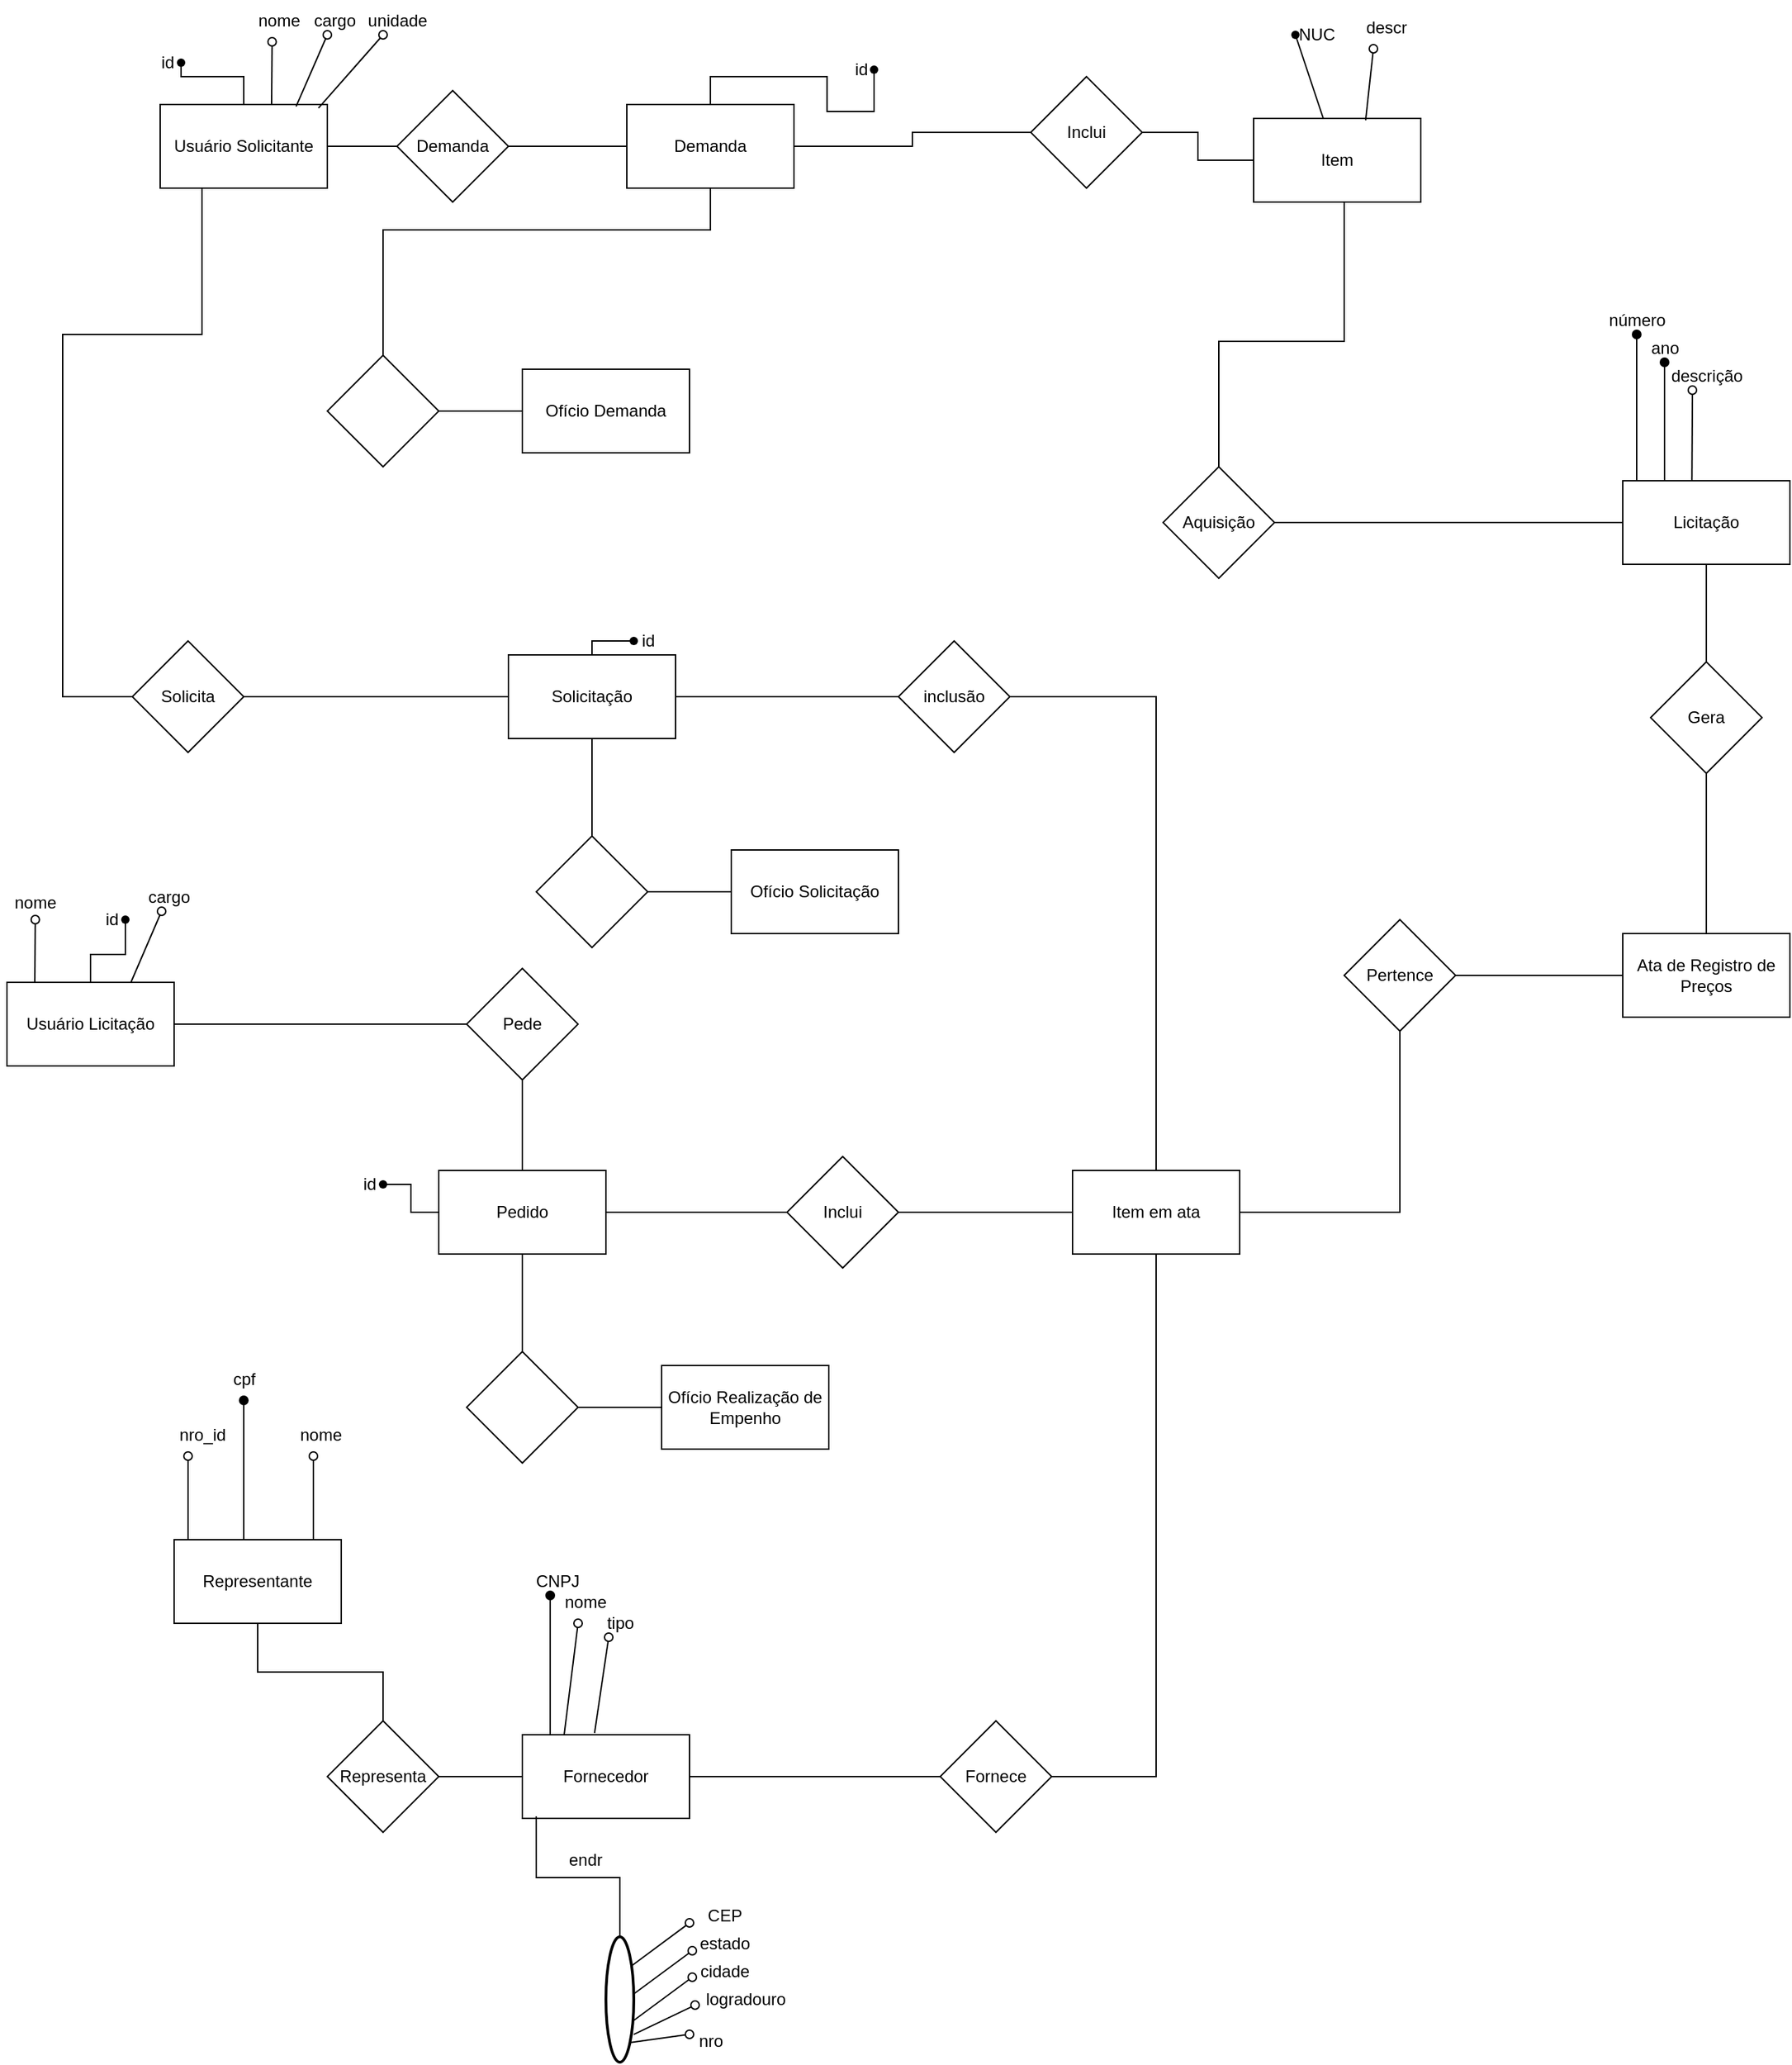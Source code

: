 <mxfile version="27.0.9">
  <diagram name="Página-1" id="XS7V-VLY6jyNY1K_E82_">
    <mxGraphModel dx="2350" dy="1388" grid="1" gridSize="10" guides="1" tooltips="1" connect="1" arrows="1" fold="1" page="1" pageScale="1" pageWidth="827" pageHeight="1169" math="0" shadow="0">
      <root>
        <mxCell id="0" />
        <mxCell id="1" parent="0" />
        <mxCell id="QoR13ae_kRnfU3jxiXyF-1" value="Item" style="rounded=0;whiteSpace=wrap;html=1;" parent="1" vertex="1">
          <mxGeometry x="915" y="130" width="120" height="60" as="geometry" />
        </mxCell>
        <mxCell id="ka-YYYt9VudWHHIUjrFj-49" value="" style="edgeStyle=orthogonalEdgeStyle;rounded=0;orthogonalLoop=1;jettySize=auto;html=1;endArrow=none;startFill=0;" edge="1" parent="1" source="QoR13ae_kRnfU3jxiXyF-3" target="ka-YYYt9VudWHHIUjrFj-48">
          <mxGeometry relative="1" as="geometry" />
        </mxCell>
        <mxCell id="QoR13ae_kRnfU3jxiXyF-3" value="Fornecedor" style="rounded=0;whiteSpace=wrap;html=1;" parent="1" vertex="1">
          <mxGeometry x="390" y="1290" width="120" height="60" as="geometry" />
        </mxCell>
        <mxCell id="QoR13ae_kRnfU3jxiXyF-4" value="Ata de Registro de Preços" style="rounded=0;whiteSpace=wrap;html=1;" parent="1" vertex="1">
          <mxGeometry x="1180" y="715" width="120" height="60" as="geometry" />
        </mxCell>
        <mxCell id="QoR13ae_kRnfU3jxiXyF-5" value="Usuário Solicitante" style="rounded=0;whiteSpace=wrap;html=1;" parent="1" vertex="1">
          <mxGeometry x="130" y="120" width="120" height="60" as="geometry" />
        </mxCell>
        <mxCell id="ka-YYYt9VudWHHIUjrFj-42" value="" style="edgeStyle=orthogonalEdgeStyle;rounded=0;orthogonalLoop=1;jettySize=auto;html=1;endArrow=none;startFill=0;" edge="1" parent="1" source="QoR13ae_kRnfU3jxiXyF-6" target="ka-YYYt9VudWHHIUjrFj-41">
          <mxGeometry relative="1" as="geometry" />
        </mxCell>
        <mxCell id="QoR13ae_kRnfU3jxiXyF-6" value="Usuário Licitação" style="rounded=0;whiteSpace=wrap;html=1;" parent="1" vertex="1">
          <mxGeometry x="20" y="750" width="120" height="60" as="geometry" />
        </mxCell>
        <mxCell id="ka-YYYt9VudWHHIUjrFj-27" value="" style="edgeStyle=orthogonalEdgeStyle;rounded=0;orthogonalLoop=1;jettySize=auto;html=1;endArrow=none;startFill=0;" edge="1" parent="1" source="QoR13ae_kRnfU3jxiXyF-7" target="ka-YYYt9VudWHHIUjrFj-26">
          <mxGeometry relative="1" as="geometry" />
        </mxCell>
        <mxCell id="QoR13ae_kRnfU3jxiXyF-7" value="Demanda" style="rounded=0;whiteSpace=wrap;html=1;" parent="1" vertex="1">
          <mxGeometry x="465" y="120" width="120" height="60" as="geometry" />
        </mxCell>
        <mxCell id="ka-YYYt9VudWHHIUjrFj-38" value="" style="edgeStyle=orthogonalEdgeStyle;rounded=0;orthogonalLoop=1;jettySize=auto;html=1;endArrow=none;startFill=0;" edge="1" parent="1" source="QoR13ae_kRnfU3jxiXyF-9" target="ka-YYYt9VudWHHIUjrFj-37">
          <mxGeometry relative="1" as="geometry" />
        </mxCell>
        <mxCell id="QoR13ae_kRnfU3jxiXyF-9" value="Item em ata" style="rounded=0;whiteSpace=wrap;html=1;" parent="1" vertex="1">
          <mxGeometry x="785" y="885" width="120" height="60" as="geometry" />
        </mxCell>
        <mxCell id="QoR13ae_kRnfU3jxiXyF-11" value="" style="shape=waypoint;sketch=0;size=6;pointerEvents=1;points=[];fillColor=default;resizable=0;rotatable=0;perimeter=centerPerimeter;snapToPoint=1;rounded=0;" parent="1" vertex="1">
          <mxGeometry x="935" y="60" width="20" height="20" as="geometry" />
        </mxCell>
        <mxCell id="QoR13ae_kRnfU3jxiXyF-13" value="" style="endArrow=none;html=1;rounded=0;entryX=0.42;entryY=0.88;entryDx=0;entryDy=0;entryPerimeter=0;" parent="1" source="QoR13ae_kRnfU3jxiXyF-1" target="QoR13ae_kRnfU3jxiXyF-11" edge="1">
          <mxGeometry width="50" height="50" relative="1" as="geometry">
            <mxPoint x="835.0" y="160" as="sourcePoint" />
            <mxPoint x="881" y="20" as="targetPoint" />
          </mxGeometry>
        </mxCell>
        <mxCell id="QoR13ae_kRnfU3jxiXyF-14" value="NUC" style="text;html=1;align=center;verticalAlign=middle;resizable=0;points=[];autosize=1;strokeColor=none;fillColor=none;" parent="1" vertex="1">
          <mxGeometry x="935" y="55" width="50" height="30" as="geometry" />
        </mxCell>
        <mxCell id="QoR13ae_kRnfU3jxiXyF-15" value="" style="endArrow=oval;html=1;rounded=0;exitX=0.67;exitY=0.022;exitDx=0;exitDy=0;exitPerimeter=0;endFill=0;" parent="1" source="QoR13ae_kRnfU3jxiXyF-1" edge="1">
          <mxGeometry width="50" height="50" relative="1" as="geometry">
            <mxPoint x="971.84" y="158.02" as="sourcePoint" />
            <mxPoint x="1001" y="80" as="targetPoint" />
          </mxGeometry>
        </mxCell>
        <mxCell id="QoR13ae_kRnfU3jxiXyF-16" value="descr" style="text;html=1;align=center;verticalAlign=middle;resizable=0;points=[];autosize=1;strokeColor=none;fillColor=none;" parent="1" vertex="1">
          <mxGeometry x="985" y="50" width="50" height="30" as="geometry" />
        </mxCell>
        <mxCell id="QoR13ae_kRnfU3jxiXyF-18" value="" style="endArrow=oval;html=1;rounded=0;exitX=0.25;exitY=0;exitDx=0;exitDy=0;endFill=1;" parent="1" edge="1">
          <mxGeometry width="50" height="50" relative="1" as="geometry">
            <mxPoint x="410" y="1290" as="sourcePoint" />
            <mxPoint x="410" y="1190" as="targetPoint" />
          </mxGeometry>
        </mxCell>
        <mxCell id="QoR13ae_kRnfU3jxiXyF-19" value="CNPJ" style="text;html=1;align=center;verticalAlign=middle;resizable=0;points=[];autosize=1;strokeColor=none;fillColor=none;" parent="1" vertex="1">
          <mxGeometry x="390" y="1165" width="50" height="30" as="geometry" />
        </mxCell>
        <mxCell id="QoR13ae_kRnfU3jxiXyF-20" value="" style="endArrow=oval;html=1;rounded=0;exitX=0.25;exitY=0;exitDx=0;exitDy=0;endFill=0;" parent="1" source="QoR13ae_kRnfU3jxiXyF-3" edge="1">
          <mxGeometry width="50" height="50" relative="1" as="geometry">
            <mxPoint x="435" y="1195" as="sourcePoint" />
            <mxPoint x="430" y="1210" as="targetPoint" />
          </mxGeometry>
        </mxCell>
        <mxCell id="QoR13ae_kRnfU3jxiXyF-21" value="nome" style="text;html=1;align=center;verticalAlign=middle;resizable=0;points=[];autosize=1;strokeColor=none;fillColor=none;" parent="1" vertex="1">
          <mxGeometry x="410" y="1180" width="50" height="30" as="geometry" />
        </mxCell>
        <mxCell id="QoR13ae_kRnfU3jxiXyF-48" value="" style="edgeStyle=orthogonalEdgeStyle;rounded=0;orthogonalLoop=1;jettySize=auto;html=1;endArrow=none;startFill=0;" parent="1" source="QoR13ae_kRnfU3jxiXyF-22" target="QoR13ae_kRnfU3jxiXyF-47" edge="1">
          <mxGeometry relative="1" as="geometry" />
        </mxCell>
        <mxCell id="QoR13ae_kRnfU3jxiXyF-22" value="Representante" style="rounded=0;whiteSpace=wrap;html=1;" parent="1" vertex="1">
          <mxGeometry x="140" y="1150" width="120" height="60" as="geometry" />
        </mxCell>
        <mxCell id="QoR13ae_kRnfU3jxiXyF-23" value="" style="endArrow=oval;html=1;rounded=0;exitX=0.432;exitY=-0.02;exitDx=0;exitDy=0;endFill=0;exitPerimeter=0;" parent="1" source="QoR13ae_kRnfU3jxiXyF-3" edge="1">
          <mxGeometry width="50" height="50" relative="1" as="geometry">
            <mxPoint x="459.31" y="1300" as="sourcePoint" />
            <mxPoint x="452" y="1220" as="targetPoint" />
          </mxGeometry>
        </mxCell>
        <mxCell id="QoR13ae_kRnfU3jxiXyF-24" value="tipo" style="text;html=1;align=center;verticalAlign=middle;resizable=0;points=[];autosize=1;strokeColor=none;fillColor=none;" parent="1" vertex="1">
          <mxGeometry x="440" y="1195" width="40" height="30" as="geometry" />
        </mxCell>
        <mxCell id="QoR13ae_kRnfU3jxiXyF-26" value="endr" style="text;html=1;align=center;verticalAlign=middle;resizable=0;points=[];autosize=1;strokeColor=none;fillColor=none;" parent="1" vertex="1">
          <mxGeometry x="410" y="1365" width="50" height="30" as="geometry" />
        </mxCell>
        <mxCell id="QoR13ae_kRnfU3jxiXyF-27" value="" style="strokeWidth=2;html=1;shape=mxgraph.flowchart.start_1;whiteSpace=wrap;" parent="1" vertex="1">
          <mxGeometry x="450" y="1435" width="20" height="90" as="geometry" />
        </mxCell>
        <mxCell id="QoR13ae_kRnfU3jxiXyF-30" value="" style="endArrow=oval;html=1;rounded=0;exitX=0.919;exitY=0.232;exitDx=0;exitDy=0;exitPerimeter=0;endFill=0;" parent="1" source="QoR13ae_kRnfU3jxiXyF-27" edge="1">
          <mxGeometry width="50" height="50" relative="1" as="geometry">
            <mxPoint x="480" y="1453" as="sourcePoint" />
            <mxPoint x="510" y="1425" as="targetPoint" />
          </mxGeometry>
        </mxCell>
        <mxCell id="QoR13ae_kRnfU3jxiXyF-31" value="CEP" style="text;html=1;align=center;verticalAlign=middle;resizable=0;points=[];autosize=1;strokeColor=none;fillColor=none;" parent="1" vertex="1">
          <mxGeometry x="510" y="1405" width="50" height="30" as="geometry" />
        </mxCell>
        <mxCell id="QoR13ae_kRnfU3jxiXyF-33" value="" style="endArrow=oval;html=1;rounded=0;exitX=0.919;exitY=0.232;exitDx=0;exitDy=0;exitPerimeter=0;endFill=0;" parent="1" edge="1">
          <mxGeometry width="50" height="50" relative="1" as="geometry">
            <mxPoint x="470" y="1476" as="sourcePoint" />
            <mxPoint x="512" y="1445" as="targetPoint" />
          </mxGeometry>
        </mxCell>
        <mxCell id="QoR13ae_kRnfU3jxiXyF-34" value="cidade" style="text;html=1;align=center;verticalAlign=middle;resizable=0;points=[];autosize=1;strokeColor=none;fillColor=none;" parent="1" vertex="1">
          <mxGeometry x="505" y="1445" width="60" height="30" as="geometry" />
        </mxCell>
        <mxCell id="QoR13ae_kRnfU3jxiXyF-35" value="" style="endArrow=oval;html=1;rounded=0;exitX=0.919;exitY=0.232;exitDx=0;exitDy=0;exitPerimeter=0;endFill=0;" parent="1" edge="1">
          <mxGeometry width="50" height="50" relative="1" as="geometry">
            <mxPoint x="470" y="1495" as="sourcePoint" />
            <mxPoint x="512" y="1464" as="targetPoint" />
          </mxGeometry>
        </mxCell>
        <mxCell id="QoR13ae_kRnfU3jxiXyF-36" value="" style="endArrow=oval;html=1;rounded=0;exitX=1;exitY=0.778;exitDx=0;exitDy=0;exitPerimeter=0;endFill=0;" parent="1" source="QoR13ae_kRnfU3jxiXyF-27" edge="1">
          <mxGeometry width="50" height="50" relative="1" as="geometry">
            <mxPoint x="472" y="1515" as="sourcePoint" />
            <mxPoint x="514" y="1484" as="targetPoint" />
          </mxGeometry>
        </mxCell>
        <mxCell id="QoR13ae_kRnfU3jxiXyF-37" value="logradouro" style="text;html=1;align=center;verticalAlign=middle;resizable=0;points=[];autosize=1;strokeColor=none;fillColor=none;" parent="1" vertex="1">
          <mxGeometry x="510" y="1465" width="80" height="30" as="geometry" />
        </mxCell>
        <mxCell id="QoR13ae_kRnfU3jxiXyF-38" value="estado" style="text;html=1;align=center;verticalAlign=middle;resizable=0;points=[];autosize=1;strokeColor=none;fillColor=none;" parent="1" vertex="1">
          <mxGeometry x="505" y="1425" width="60" height="30" as="geometry" />
        </mxCell>
        <mxCell id="QoR13ae_kRnfU3jxiXyF-39" value="" style="endArrow=oval;html=1;rounded=0;exitX=0.832;exitY=0.844;exitDx=0;exitDy=0;exitPerimeter=0;endFill=0;" parent="1" source="QoR13ae_kRnfU3jxiXyF-27" edge="1">
          <mxGeometry width="50" height="50" relative="1" as="geometry">
            <mxPoint x="490" y="1526" as="sourcePoint" />
            <mxPoint x="510" y="1505" as="targetPoint" />
          </mxGeometry>
        </mxCell>
        <mxCell id="QoR13ae_kRnfU3jxiXyF-40" value="nro" style="text;html=1;align=center;verticalAlign=middle;resizable=0;points=[];autosize=1;strokeColor=none;fillColor=none;" parent="1" vertex="1">
          <mxGeometry x="505" y="1495" width="40" height="30" as="geometry" />
        </mxCell>
        <mxCell id="QoR13ae_kRnfU3jxiXyF-41" value="" style="endArrow=oval;html=1;rounded=0;endFill=0;" parent="1" edge="1">
          <mxGeometry width="50" height="50" relative="1" as="geometry">
            <mxPoint x="150" y="1150" as="sourcePoint" />
            <mxPoint x="150" y="1090" as="targetPoint" />
          </mxGeometry>
        </mxCell>
        <mxCell id="QoR13ae_kRnfU3jxiXyF-42" value="nro_id" style="text;html=1;align=center;verticalAlign=middle;resizable=0;points=[];autosize=1;strokeColor=none;fillColor=none;" parent="1" vertex="1">
          <mxGeometry x="130" y="1060" width="60" height="30" as="geometry" />
        </mxCell>
        <mxCell id="QoR13ae_kRnfU3jxiXyF-43" value="" style="endArrow=oval;html=1;rounded=0;endFill=1;" parent="1" edge="1">
          <mxGeometry width="50" height="50" relative="1" as="geometry">
            <mxPoint x="190" y="1150" as="sourcePoint" />
            <mxPoint x="190" y="1050" as="targetPoint" />
          </mxGeometry>
        </mxCell>
        <mxCell id="QoR13ae_kRnfU3jxiXyF-44" value="cpf" style="text;html=1;align=center;verticalAlign=middle;resizable=0;points=[];autosize=1;strokeColor=none;fillColor=none;" parent="1" vertex="1">
          <mxGeometry x="170" y="1020" width="40" height="30" as="geometry" />
        </mxCell>
        <mxCell id="QoR13ae_kRnfU3jxiXyF-45" value="" style="endArrow=oval;html=1;rounded=0;endFill=0;" parent="1" edge="1">
          <mxGeometry width="50" height="50" relative="1" as="geometry">
            <mxPoint x="240" y="1150" as="sourcePoint" />
            <mxPoint x="240" y="1090" as="targetPoint" />
          </mxGeometry>
        </mxCell>
        <mxCell id="QoR13ae_kRnfU3jxiXyF-46" value="nome" style="text;html=1;align=center;verticalAlign=middle;resizable=0;points=[];autosize=1;strokeColor=none;fillColor=none;" parent="1" vertex="1">
          <mxGeometry x="220" y="1060" width="50" height="30" as="geometry" />
        </mxCell>
        <mxCell id="QoR13ae_kRnfU3jxiXyF-49" style="edgeStyle=orthogonalEdgeStyle;rounded=0;orthogonalLoop=1;jettySize=auto;html=1;entryX=0;entryY=0.5;entryDx=0;entryDy=0;endArrow=none;startFill=0;" parent="1" source="QoR13ae_kRnfU3jxiXyF-47" target="QoR13ae_kRnfU3jxiXyF-3" edge="1">
          <mxGeometry relative="1" as="geometry" />
        </mxCell>
        <mxCell id="QoR13ae_kRnfU3jxiXyF-47" value="Representa" style="rhombus;whiteSpace=wrap;html=1;rounded=0;" parent="1" vertex="1">
          <mxGeometry x="250" y="1280" width="80" height="80" as="geometry" />
        </mxCell>
        <mxCell id="ka-YYYt9VudWHHIUjrFj-2" style="edgeStyle=orthogonalEdgeStyle;rounded=0;orthogonalLoop=1;jettySize=auto;html=1;entryX=0;entryY=0.5;entryDx=0;entryDy=0;endArrow=none;startFill=0;" edge="1" parent="1" source="ka-YYYt9VudWHHIUjrFj-3" target="ka-YYYt9VudWHHIUjrFj-6">
          <mxGeometry relative="1" as="geometry">
            <mxPoint x="1000" y="420" as="targetPoint" />
          </mxGeometry>
        </mxCell>
        <mxCell id="ka-YYYt9VudWHHIUjrFj-3" value="Aquisição" style="rhombus;whiteSpace=wrap;html=1;rounded=0;" vertex="1" parent="1">
          <mxGeometry x="850" y="380" width="80" height="80" as="geometry" />
        </mxCell>
        <mxCell id="ka-YYYt9VudWHHIUjrFj-5" value="" style="endArrow=none;html=1;rounded=0;" edge="1" parent="1" target="ka-YYYt9VudWHHIUjrFj-3">
          <mxGeometry width="50" height="50" relative="1" as="geometry">
            <mxPoint x="980" y="190" as="sourcePoint" />
            <mxPoint x="800" y="455" as="targetPoint" />
            <Array as="points">
              <mxPoint x="980" y="290" />
              <mxPoint x="920" y="290" />
              <mxPoint x="890" y="290" />
            </Array>
          </mxGeometry>
        </mxCell>
        <mxCell id="ka-YYYt9VudWHHIUjrFj-34" value="" style="edgeStyle=orthogonalEdgeStyle;rounded=0;orthogonalLoop=1;jettySize=auto;html=1;endArrow=none;startFill=0;" edge="1" parent="1" source="ka-YYYt9VudWHHIUjrFj-6" target="ka-YYYt9VudWHHIUjrFj-33">
          <mxGeometry relative="1" as="geometry" />
        </mxCell>
        <mxCell id="ka-YYYt9VudWHHIUjrFj-6" value="Licitação" style="rounded=0;whiteSpace=wrap;html=1;" vertex="1" parent="1">
          <mxGeometry x="1180" y="390" width="120" height="60" as="geometry" />
        </mxCell>
        <mxCell id="ka-YYYt9VudWHHIUjrFj-7" value="" style="endArrow=oval;html=1;rounded=0;endFill=1;" edge="1" parent="1">
          <mxGeometry width="50" height="50" relative="1" as="geometry">
            <mxPoint x="1190" y="390" as="sourcePoint" />
            <mxPoint x="1190" y="285" as="targetPoint" />
          </mxGeometry>
        </mxCell>
        <mxCell id="ka-YYYt9VudWHHIUjrFj-8" value="número" style="text;html=1;align=center;verticalAlign=middle;resizable=0;points=[];autosize=1;strokeColor=none;fillColor=none;" vertex="1" parent="1">
          <mxGeometry x="1160" y="260" width="60" height="30" as="geometry" />
        </mxCell>
        <mxCell id="ka-YYYt9VudWHHIUjrFj-9" value="" style="endArrow=oval;html=1;rounded=0;endFill=1;" edge="1" parent="1">
          <mxGeometry width="50" height="50" relative="1" as="geometry">
            <mxPoint x="1210" y="390" as="sourcePoint" />
            <mxPoint x="1210" y="305" as="targetPoint" />
          </mxGeometry>
        </mxCell>
        <mxCell id="ka-YYYt9VudWHHIUjrFj-10" value="" style="endArrow=oval;html=1;rounded=0;endFill=0;" edge="1" parent="1">
          <mxGeometry width="50" height="50" relative="1" as="geometry">
            <mxPoint x="1229.66" y="390" as="sourcePoint" />
            <mxPoint x="1230" y="325" as="targetPoint" />
          </mxGeometry>
        </mxCell>
        <mxCell id="ka-YYYt9VudWHHIUjrFj-11" value="" style="endArrow=oval;html=1;rounded=0;endFill=0;" edge="1" parent="1">
          <mxGeometry width="50" height="50" relative="1" as="geometry">
            <mxPoint x="210.0" y="120" as="sourcePoint" />
            <mxPoint x="210.34" y="75" as="targetPoint" />
          </mxGeometry>
        </mxCell>
        <mxCell id="ka-YYYt9VudWHHIUjrFj-12" value="ano" style="text;html=1;align=center;verticalAlign=middle;resizable=0;points=[];autosize=1;strokeColor=none;fillColor=none;" vertex="1" parent="1">
          <mxGeometry x="1190" y="280" width="40" height="30" as="geometry" />
        </mxCell>
        <mxCell id="ka-YYYt9VudWHHIUjrFj-13" value="descrição" style="text;html=1;align=center;verticalAlign=middle;resizable=0;points=[];autosize=1;strokeColor=none;fillColor=none;" vertex="1" parent="1">
          <mxGeometry x="1205" y="300" width="70" height="30" as="geometry" />
        </mxCell>
        <mxCell id="ka-YYYt9VudWHHIUjrFj-25" style="edgeStyle=orthogonalEdgeStyle;rounded=0;orthogonalLoop=1;jettySize=auto;html=1;endArrow=none;startFill=0;" edge="1" parent="1" source="ka-YYYt9VudWHHIUjrFj-18" target="QoR13ae_kRnfU3jxiXyF-7">
          <mxGeometry relative="1" as="geometry" />
        </mxCell>
        <mxCell id="ka-YYYt9VudWHHIUjrFj-69" style="edgeStyle=orthogonalEdgeStyle;rounded=0;orthogonalLoop=1;jettySize=auto;html=1;endArrow=none;startFill=0;" edge="1" parent="1" source="ka-YYYt9VudWHHIUjrFj-18" target="QoR13ae_kRnfU3jxiXyF-5">
          <mxGeometry relative="1" as="geometry" />
        </mxCell>
        <mxCell id="ka-YYYt9VudWHHIUjrFj-70" style="edgeStyle=orthogonalEdgeStyle;rounded=0;orthogonalLoop=1;jettySize=auto;html=1;endArrow=none;startFill=0;" edge="1" parent="1" source="QoR13ae_kRnfU3jxiXyF-7" target="ka-YYYt9VudWHHIUjrFj-65">
          <mxGeometry relative="1" as="geometry">
            <Array as="points">
              <mxPoint x="525" y="210" />
              <mxPoint x="290" y="210" />
            </Array>
          </mxGeometry>
        </mxCell>
        <mxCell id="ka-YYYt9VudWHHIUjrFj-18" value="Demanda" style="rhombus;whiteSpace=wrap;html=1;rounded=0;" vertex="1" parent="1">
          <mxGeometry x="300" y="110" width="80" height="80" as="geometry" />
        </mxCell>
        <mxCell id="ka-YYYt9VudWHHIUjrFj-30" value="" style="edgeStyle=orthogonalEdgeStyle;rounded=0;orthogonalLoop=1;jettySize=auto;html=1;endArrow=none;startFill=0;" edge="1" parent="1" source="ka-YYYt9VudWHHIUjrFj-19" target="ka-YYYt9VudWHHIUjrFj-29">
          <mxGeometry relative="1" as="geometry" />
        </mxCell>
        <mxCell id="ka-YYYt9VudWHHIUjrFj-62" value="" style="edgeStyle=orthogonalEdgeStyle;rounded=0;orthogonalLoop=1;jettySize=auto;html=1;endArrow=none;startFill=0;" edge="1" parent="1" source="ka-YYYt9VudWHHIUjrFj-19" target="ka-YYYt9VudWHHIUjrFj-61">
          <mxGeometry relative="1" as="geometry" />
        </mxCell>
        <mxCell id="ka-YYYt9VudWHHIUjrFj-19" value="Solicitação" style="rounded=0;whiteSpace=wrap;html=1;" vertex="1" parent="1">
          <mxGeometry x="380" y="515" width="120" height="60" as="geometry" />
        </mxCell>
        <mxCell id="ka-YYYt9VudWHHIUjrFj-22" style="edgeStyle=orthogonalEdgeStyle;rounded=0;orthogonalLoop=1;jettySize=auto;html=1;endArrow=none;startFill=0;" edge="1" parent="1" source="ka-YYYt9VudWHHIUjrFj-21" target="ka-YYYt9VudWHHIUjrFj-19">
          <mxGeometry relative="1" as="geometry" />
        </mxCell>
        <mxCell id="ka-YYYt9VudWHHIUjrFj-23" style="edgeStyle=orthogonalEdgeStyle;rounded=0;orthogonalLoop=1;jettySize=auto;html=1;entryX=0.25;entryY=1;entryDx=0;entryDy=0;endArrow=none;startFill=0;" edge="1" parent="1" source="ka-YYYt9VudWHHIUjrFj-21" target="QoR13ae_kRnfU3jxiXyF-5">
          <mxGeometry relative="1" as="geometry">
            <Array as="points">
              <mxPoint x="60" y="545" />
              <mxPoint x="60" y="285" />
              <mxPoint x="160" y="285" />
            </Array>
          </mxGeometry>
        </mxCell>
        <mxCell id="ka-YYYt9VudWHHIUjrFj-21" value="Solicita" style="rhombus;whiteSpace=wrap;html=1;rounded=0;" vertex="1" parent="1">
          <mxGeometry x="110" y="505" width="80" height="80" as="geometry" />
        </mxCell>
        <mxCell id="ka-YYYt9VudWHHIUjrFj-28" style="edgeStyle=orthogonalEdgeStyle;rounded=0;orthogonalLoop=1;jettySize=auto;html=1;endArrow=none;startFill=0;" edge="1" parent="1" source="ka-YYYt9VudWHHIUjrFj-26" target="QoR13ae_kRnfU3jxiXyF-1">
          <mxGeometry relative="1" as="geometry" />
        </mxCell>
        <mxCell id="ka-YYYt9VudWHHIUjrFj-26" value="Inclui" style="rhombus;whiteSpace=wrap;html=1;rounded=0;" vertex="1" parent="1">
          <mxGeometry x="755" y="100" width="80" height="80" as="geometry" />
        </mxCell>
        <mxCell id="ka-YYYt9VudWHHIUjrFj-31" style="edgeStyle=orthogonalEdgeStyle;rounded=0;orthogonalLoop=1;jettySize=auto;html=1;endArrow=none;startFill=0;" edge="1" parent="1" source="ka-YYYt9VudWHHIUjrFj-29" target="QoR13ae_kRnfU3jxiXyF-9">
          <mxGeometry relative="1" as="geometry" />
        </mxCell>
        <mxCell id="ka-YYYt9VudWHHIUjrFj-29" value="inclusão" style="rhombus;whiteSpace=wrap;html=1;rounded=0;" vertex="1" parent="1">
          <mxGeometry x="660" y="505" width="80" height="80" as="geometry" />
        </mxCell>
        <mxCell id="ka-YYYt9VudWHHIUjrFj-35" style="edgeStyle=orthogonalEdgeStyle;rounded=0;orthogonalLoop=1;jettySize=auto;html=1;endArrow=none;startFill=0;" edge="1" parent="1" source="ka-YYYt9VudWHHIUjrFj-33" target="QoR13ae_kRnfU3jxiXyF-4">
          <mxGeometry relative="1" as="geometry" />
        </mxCell>
        <mxCell id="ka-YYYt9VudWHHIUjrFj-33" value="Gera" style="rhombus;whiteSpace=wrap;html=1;rounded=0;" vertex="1" parent="1">
          <mxGeometry x="1200" y="520" width="80" height="80" as="geometry" />
        </mxCell>
        <mxCell id="ka-YYYt9VudWHHIUjrFj-39" style="edgeStyle=orthogonalEdgeStyle;rounded=0;orthogonalLoop=1;jettySize=auto;html=1;endArrow=none;startFill=0;" edge="1" parent="1" source="ka-YYYt9VudWHHIUjrFj-37" target="QoR13ae_kRnfU3jxiXyF-4">
          <mxGeometry relative="1" as="geometry" />
        </mxCell>
        <mxCell id="ka-YYYt9VudWHHIUjrFj-37" value="Pertence" style="rhombus;whiteSpace=wrap;html=1;rounded=0;" vertex="1" parent="1">
          <mxGeometry x="980" y="705" width="80" height="80" as="geometry" />
        </mxCell>
        <mxCell id="ka-YYYt9VudWHHIUjrFj-45" value="" style="edgeStyle=orthogonalEdgeStyle;rounded=0;orthogonalLoop=1;jettySize=auto;html=1;endArrow=none;endFill=1;startFill=0;" edge="1" parent="1" source="ka-YYYt9VudWHHIUjrFj-40" target="ka-YYYt9VudWHHIUjrFj-44">
          <mxGeometry relative="1" as="geometry" />
        </mxCell>
        <mxCell id="ka-YYYt9VudWHHIUjrFj-53" value="" style="edgeStyle=orthogonalEdgeStyle;rounded=0;orthogonalLoop=1;jettySize=auto;html=1;endArrow=none;endFill=1;startFill=0;" edge="1" parent="1" source="ka-YYYt9VudWHHIUjrFj-40" target="ka-YYYt9VudWHHIUjrFj-52">
          <mxGeometry relative="1" as="geometry" />
        </mxCell>
        <mxCell id="ka-YYYt9VudWHHIUjrFj-72" value="" style="edgeStyle=orthogonalEdgeStyle;rounded=0;orthogonalLoop=1;jettySize=auto;html=1;endArrow=none;startFill=0;" edge="1" parent="1" source="ka-YYYt9VudWHHIUjrFj-40" target="ka-YYYt9VudWHHIUjrFj-71">
          <mxGeometry relative="1" as="geometry" />
        </mxCell>
        <mxCell id="ka-YYYt9VudWHHIUjrFj-40" value="Pedido" style="rounded=0;whiteSpace=wrap;html=1;" vertex="1" parent="1">
          <mxGeometry x="330" y="885" width="120" height="60" as="geometry" />
        </mxCell>
        <mxCell id="ka-YYYt9VudWHHIUjrFj-43" style="edgeStyle=orthogonalEdgeStyle;rounded=0;orthogonalLoop=1;jettySize=auto;html=1;endArrow=none;startFill=0;endFill=1;" edge="1" parent="1" source="ka-YYYt9VudWHHIUjrFj-41" target="ka-YYYt9VudWHHIUjrFj-40">
          <mxGeometry relative="1" as="geometry" />
        </mxCell>
        <mxCell id="ka-YYYt9VudWHHIUjrFj-41" value="Pede" style="rhombus;whiteSpace=wrap;html=1;rounded=0;" vertex="1" parent="1">
          <mxGeometry x="350" y="740" width="80" height="80" as="geometry" />
        </mxCell>
        <mxCell id="ka-YYYt9VudWHHIUjrFj-46" style="edgeStyle=orthogonalEdgeStyle;rounded=0;orthogonalLoop=1;jettySize=auto;html=1;endArrow=none;startFill=0;" edge="1" parent="1" source="ka-YYYt9VudWHHIUjrFj-44" target="QoR13ae_kRnfU3jxiXyF-9">
          <mxGeometry relative="1" as="geometry" />
        </mxCell>
        <mxCell id="ka-YYYt9VudWHHIUjrFj-44" value="Inclui" style="rhombus;whiteSpace=wrap;html=1;rounded=0;" vertex="1" parent="1">
          <mxGeometry x="580" y="875" width="80" height="80" as="geometry" />
        </mxCell>
        <mxCell id="ka-YYYt9VudWHHIUjrFj-47" style="edgeStyle=orthogonalEdgeStyle;rounded=0;orthogonalLoop=1;jettySize=auto;html=1;endArrow=none;startFill=0;entryX=0.083;entryY=0.975;entryDx=0;entryDy=0;entryPerimeter=0;" edge="1" parent="1" source="QoR13ae_kRnfU3jxiXyF-27" target="QoR13ae_kRnfU3jxiXyF-3">
          <mxGeometry relative="1" as="geometry">
            <mxPoint x="410" y="1355" as="targetPoint" />
          </mxGeometry>
        </mxCell>
        <mxCell id="ka-YYYt9VudWHHIUjrFj-50" style="edgeStyle=orthogonalEdgeStyle;rounded=0;orthogonalLoop=1;jettySize=auto;html=1;endArrow=none;startFill=0;" edge="1" parent="1" source="ka-YYYt9VudWHHIUjrFj-48" target="QoR13ae_kRnfU3jxiXyF-9">
          <mxGeometry relative="1" as="geometry" />
        </mxCell>
        <mxCell id="ka-YYYt9VudWHHIUjrFj-48" value="Fornece" style="rhombus;whiteSpace=wrap;html=1;rounded=0;" vertex="1" parent="1">
          <mxGeometry x="690" y="1280" width="80" height="80" as="geometry" />
        </mxCell>
        <mxCell id="ka-YYYt9VudWHHIUjrFj-52" value="" style="shape=waypoint;sketch=0;size=6;pointerEvents=1;points=[];fillColor=default;resizable=0;rotatable=0;perimeter=centerPerimeter;snapToPoint=1;rounded=0;" vertex="1" parent="1">
          <mxGeometry x="280" y="885" width="20" height="20" as="geometry" />
        </mxCell>
        <mxCell id="ka-YYYt9VudWHHIUjrFj-54" value="id" style="text;html=1;align=center;verticalAlign=middle;resizable=0;points=[];autosize=1;strokeColor=none;fillColor=none;" vertex="1" parent="1">
          <mxGeometry x="265" y="880" width="30" height="30" as="geometry" />
        </mxCell>
        <mxCell id="ka-YYYt9VudWHHIUjrFj-55" value="" style="edgeStyle=orthogonalEdgeStyle;rounded=0;orthogonalLoop=1;jettySize=auto;html=1;endArrow=none;endFill=1;startFill=0;" edge="1" parent="1" target="ka-YYYt9VudWHHIUjrFj-56" source="ka-YYYt9VudWHHIUjrFj-19">
          <mxGeometry relative="1" as="geometry">
            <mxPoint x="395" y="605" as="sourcePoint" />
            <Array as="points">
              <mxPoint x="440" y="505" />
            </Array>
          </mxGeometry>
        </mxCell>
        <mxCell id="ka-YYYt9VudWHHIUjrFj-56" value="" style="shape=waypoint;sketch=0;size=6;pointerEvents=1;points=[];fillColor=default;resizable=0;rotatable=0;perimeter=centerPerimeter;snapToPoint=1;rounded=0;" vertex="1" parent="1">
          <mxGeometry x="460" y="495" width="20" height="20" as="geometry" />
        </mxCell>
        <mxCell id="ka-YYYt9VudWHHIUjrFj-57" value="id" style="text;html=1;align=center;verticalAlign=middle;resizable=0;points=[];autosize=1;strokeColor=none;fillColor=none;" vertex="1" parent="1">
          <mxGeometry x="465" y="490" width="30" height="30" as="geometry" />
        </mxCell>
        <mxCell id="ka-YYYt9VudWHHIUjrFj-58" value="" style="edgeStyle=orthogonalEdgeStyle;rounded=0;orthogonalLoop=1;jettySize=auto;html=1;endArrow=none;endFill=1;startFill=0;exitX=0.5;exitY=0;exitDx=0;exitDy=0;" edge="1" parent="1" target="ka-YYYt9VudWHHIUjrFj-59" source="QoR13ae_kRnfU3jxiXyF-7">
          <mxGeometry relative="1" as="geometry">
            <mxPoint x="750" y="25" as="sourcePoint" />
          </mxGeometry>
        </mxCell>
        <mxCell id="ka-YYYt9VudWHHIUjrFj-59" value="" style="shape=waypoint;sketch=0;size=6;pointerEvents=1;points=[];fillColor=default;resizable=0;rotatable=0;perimeter=centerPerimeter;snapToPoint=1;rounded=0;" vertex="1" parent="1">
          <mxGeometry x="632.5" y="85" width="20" height="20" as="geometry" />
        </mxCell>
        <mxCell id="ka-YYYt9VudWHHIUjrFj-60" value="id" style="text;html=1;align=center;verticalAlign=middle;resizable=0;points=[];autosize=1;strokeColor=none;fillColor=none;" vertex="1" parent="1">
          <mxGeometry x="617.5" y="80" width="30" height="30" as="geometry" />
        </mxCell>
        <mxCell id="ka-YYYt9VudWHHIUjrFj-64" value="" style="edgeStyle=orthogonalEdgeStyle;rounded=0;orthogonalLoop=1;jettySize=auto;html=1;endArrow=none;startFill=0;" edge="1" parent="1" source="ka-YYYt9VudWHHIUjrFj-61" target="ka-YYYt9VudWHHIUjrFj-63">
          <mxGeometry relative="1" as="geometry" />
        </mxCell>
        <mxCell id="ka-YYYt9VudWHHIUjrFj-61" value="" style="rhombus;whiteSpace=wrap;html=1;rounded=0;" vertex="1" parent="1">
          <mxGeometry x="400" y="645" width="80" height="80" as="geometry" />
        </mxCell>
        <mxCell id="ka-YYYt9VudWHHIUjrFj-63" value="Ofício Solicitação" style="whiteSpace=wrap;html=1;rounded=0;" vertex="1" parent="1">
          <mxGeometry x="540" y="655" width="120" height="60" as="geometry" />
        </mxCell>
        <mxCell id="ka-YYYt9VudWHHIUjrFj-68" value="" style="edgeStyle=orthogonalEdgeStyle;rounded=0;orthogonalLoop=1;jettySize=auto;html=1;endArrow=none;startFill=0;" edge="1" parent="1" source="ka-YYYt9VudWHHIUjrFj-65" target="ka-YYYt9VudWHHIUjrFj-67">
          <mxGeometry relative="1" as="geometry" />
        </mxCell>
        <mxCell id="ka-YYYt9VudWHHIUjrFj-65" value="" style="rhombus;whiteSpace=wrap;html=1;rounded=0;" vertex="1" parent="1">
          <mxGeometry x="250" y="300" width="80" height="80" as="geometry" />
        </mxCell>
        <mxCell id="ka-YYYt9VudWHHIUjrFj-67" value="Ofício Demanda" style="whiteSpace=wrap;html=1;rounded=0;" vertex="1" parent="1">
          <mxGeometry x="390" y="310" width="120" height="60" as="geometry" />
        </mxCell>
        <mxCell id="ka-YYYt9VudWHHIUjrFj-74" value="" style="edgeStyle=orthogonalEdgeStyle;rounded=0;orthogonalLoop=1;jettySize=auto;html=1;endArrow=none;startFill=0;" edge="1" parent="1" source="ka-YYYt9VudWHHIUjrFj-71" target="ka-YYYt9VudWHHIUjrFj-73">
          <mxGeometry relative="1" as="geometry" />
        </mxCell>
        <mxCell id="ka-YYYt9VudWHHIUjrFj-71" value="" style="rhombus;whiteSpace=wrap;html=1;rounded=0;" vertex="1" parent="1">
          <mxGeometry x="350" y="1015" width="80" height="80" as="geometry" />
        </mxCell>
        <mxCell id="ka-YYYt9VudWHHIUjrFj-73" value="Ofício Realização de Empenho" style="whiteSpace=wrap;html=1;rounded=0;" vertex="1" parent="1">
          <mxGeometry x="490" y="1025" width="120" height="60" as="geometry" />
        </mxCell>
        <mxCell id="ka-YYYt9VudWHHIUjrFj-77" value="" style="edgeStyle=orthogonalEdgeStyle;rounded=0;orthogonalLoop=1;jettySize=auto;html=1;endArrow=none;endFill=1;startFill=0;" edge="1" parent="1" target="ka-YYYt9VudWHHIUjrFj-78" source="QoR13ae_kRnfU3jxiXyF-5">
          <mxGeometry relative="1" as="geometry">
            <mxPoint x="100" y="70" as="sourcePoint" />
          </mxGeometry>
        </mxCell>
        <mxCell id="ka-YYYt9VudWHHIUjrFj-78" value="" style="shape=waypoint;sketch=0;size=6;pointerEvents=1;points=[];fillColor=default;resizable=0;rotatable=0;perimeter=centerPerimeter;snapToPoint=1;rounded=0;" vertex="1" parent="1">
          <mxGeometry x="135" y="80" width="20" height="20" as="geometry" />
        </mxCell>
        <mxCell id="ka-YYYt9VudWHHIUjrFj-79" value="id" style="text;html=1;align=center;verticalAlign=middle;resizable=0;points=[];autosize=1;strokeColor=none;fillColor=none;" vertex="1" parent="1">
          <mxGeometry x="120" y="75" width="30" height="30" as="geometry" />
        </mxCell>
        <mxCell id="ka-YYYt9VudWHHIUjrFj-80" value="" style="edgeStyle=orthogonalEdgeStyle;rounded=0;orthogonalLoop=1;jettySize=auto;html=1;endArrow=none;endFill=1;startFill=0;" edge="1" parent="1" target="ka-YYYt9VudWHHIUjrFj-81" source="QoR13ae_kRnfU3jxiXyF-6">
          <mxGeometry relative="1" as="geometry">
            <mxPoint x="150" y="735" as="sourcePoint" />
          </mxGeometry>
        </mxCell>
        <mxCell id="ka-YYYt9VudWHHIUjrFj-81" value="" style="shape=waypoint;sketch=0;size=6;pointerEvents=1;points=[];fillColor=default;resizable=0;rotatable=0;perimeter=centerPerimeter;snapToPoint=1;rounded=0;" vertex="1" parent="1">
          <mxGeometry x="95" y="695" width="20" height="20" as="geometry" />
        </mxCell>
        <mxCell id="ka-YYYt9VudWHHIUjrFj-82" value="id" style="text;html=1;align=center;verticalAlign=middle;resizable=0;points=[];autosize=1;strokeColor=none;fillColor=none;" vertex="1" parent="1">
          <mxGeometry x="80" y="690" width="30" height="30" as="geometry" />
        </mxCell>
        <mxCell id="ka-YYYt9VudWHHIUjrFj-83" value="" style="endArrow=oval;html=1;rounded=0;endFill=0;" edge="1" parent="1">
          <mxGeometry width="50" height="50" relative="1" as="geometry">
            <mxPoint x="40" y="750" as="sourcePoint" />
            <mxPoint x="40.34" y="705" as="targetPoint" />
          </mxGeometry>
        </mxCell>
        <mxCell id="ka-YYYt9VudWHHIUjrFj-84" value="nome" style="text;html=1;align=center;verticalAlign=middle;resizable=0;points=[];autosize=1;strokeColor=none;fillColor=none;" vertex="1" parent="1">
          <mxGeometry x="15" y="678" width="50" height="30" as="geometry" />
        </mxCell>
        <mxCell id="ka-YYYt9VudWHHIUjrFj-85" value="nome" style="text;html=1;align=center;verticalAlign=middle;resizable=0;points=[];autosize=1;strokeColor=none;fillColor=none;" vertex="1" parent="1">
          <mxGeometry x="190" y="45" width="50" height="30" as="geometry" />
        </mxCell>
        <mxCell id="ka-YYYt9VudWHHIUjrFj-86" value="" style="endArrow=oval;html=1;rounded=0;endFill=0;exitX=0.813;exitY=0.024;exitDx=0;exitDy=0;exitPerimeter=0;" edge="1" parent="1" source="QoR13ae_kRnfU3jxiXyF-5">
          <mxGeometry width="50" height="50" relative="1" as="geometry">
            <mxPoint x="260" y="125" as="sourcePoint" />
            <mxPoint x="250" y="70" as="targetPoint" />
          </mxGeometry>
        </mxCell>
        <mxCell id="ka-YYYt9VudWHHIUjrFj-87" value="cargo" style="text;html=1;align=center;verticalAlign=middle;resizable=0;points=[];autosize=1;strokeColor=none;fillColor=none;" vertex="1" parent="1">
          <mxGeometry x="230" y="45" width="50" height="30" as="geometry" />
        </mxCell>
        <mxCell id="ka-YYYt9VudWHHIUjrFj-88" value="" style="endArrow=oval;html=1;rounded=0;endFill=0;exitX=0.947;exitY=0.043;exitDx=0;exitDy=0;exitPerimeter=0;" edge="1" parent="1" source="QoR13ae_kRnfU3jxiXyF-5">
          <mxGeometry width="50" height="50" relative="1" as="geometry">
            <mxPoint x="270" y="145" as="sourcePoint" />
            <mxPoint x="290" y="70" as="targetPoint" />
          </mxGeometry>
        </mxCell>
        <mxCell id="ka-YYYt9VudWHHIUjrFj-89" value="unidade" style="text;html=1;align=center;verticalAlign=middle;resizable=0;points=[];autosize=1;strokeColor=none;fillColor=none;" vertex="1" parent="1">
          <mxGeometry x="265" y="45" width="70" height="30" as="geometry" />
        </mxCell>
        <mxCell id="ka-YYYt9VudWHHIUjrFj-90" value="" style="endArrow=oval;html=1;rounded=0;endFill=0;exitX=0.813;exitY=0.024;exitDx=0;exitDy=0;exitPerimeter=0;" edge="1" parent="1">
          <mxGeometry width="50" height="50" relative="1" as="geometry">
            <mxPoint x="109" y="750" as="sourcePoint" />
            <mxPoint x="131" y="699" as="targetPoint" />
          </mxGeometry>
        </mxCell>
        <mxCell id="ka-YYYt9VudWHHIUjrFj-91" value="cargo" style="text;html=1;align=center;verticalAlign=middle;resizable=0;points=[];autosize=1;strokeColor=none;fillColor=none;" vertex="1" parent="1">
          <mxGeometry x="111" y="674" width="50" height="30" as="geometry" />
        </mxCell>
      </root>
    </mxGraphModel>
  </diagram>
</mxfile>

